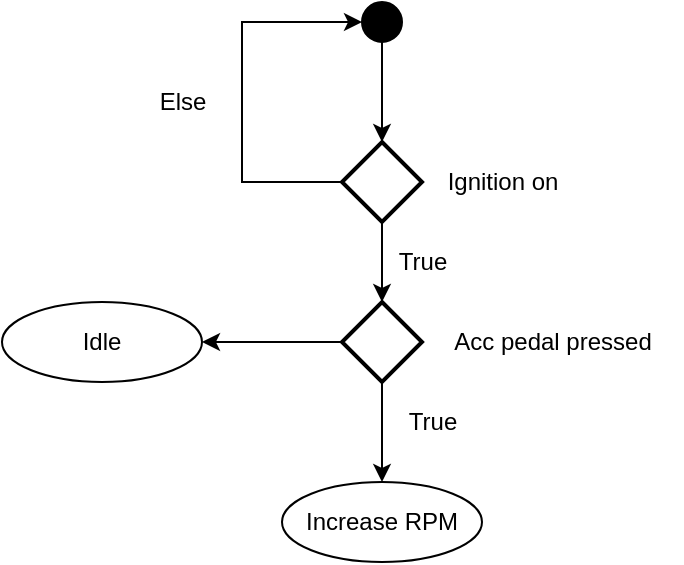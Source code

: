 <mxfile version="13.8.7" type="github"><diagram id="so9qT2lpcn4Kcm1Z1aD3" name="Page-1"><mxGraphModel dx="1201" dy="691" grid="1" gridSize="10" guides="1" tooltips="1" connect="1" arrows="1" fold="1" page="1" pageScale="1" pageWidth="850" pageHeight="1100" math="0" shadow="0"><root><mxCell id="0"/><mxCell id="1" parent="0"/><mxCell id="LHSH7uqbhAhXG_fcPQBl-17" style="edgeStyle=orthogonalEdgeStyle;rounded=0;orthogonalLoop=1;jettySize=auto;html=1;exitX=0.5;exitY=1;exitDx=0;exitDy=0;exitPerimeter=0;strokeWidth=1;" parent="1" source="LHSH7uqbhAhXG_fcPQBl-3" edge="1"><mxGeometry relative="1" as="geometry"><mxPoint x="380" y="160" as="targetPoint"/></mxGeometry></mxCell><mxCell id="LHSH7uqbhAhXG_fcPQBl-19" style="edgeStyle=orthogonalEdgeStyle;rounded=0;orthogonalLoop=1;jettySize=auto;html=1;exitX=0;exitY=0.5;exitDx=0;exitDy=0;exitPerimeter=0;strokeWidth=1;entryX=0;entryY=0.5;entryDx=0;entryDy=0;entryPerimeter=0;" parent="1" source="LHSH7uqbhAhXG_fcPQBl-3" target="LHSH7uqbhAhXG_fcPQBl-4" edge="1"><mxGeometry relative="1" as="geometry"><mxPoint x="290" y="100" as="targetPoint"/><Array as="points"><mxPoint x="310" y="100"/><mxPoint x="310" y="20"/></Array></mxGeometry></mxCell><mxCell id="LHSH7uqbhAhXG_fcPQBl-3" value="" style="strokeWidth=2;html=1;shape=mxgraph.flowchart.decision;whiteSpace=wrap;" parent="1" vertex="1"><mxGeometry x="360" y="80" width="40" height="40" as="geometry"/></mxCell><mxCell id="LHSH7uqbhAhXG_fcPQBl-12" style="edgeStyle=orthogonalEdgeStyle;rounded=0;orthogonalLoop=1;jettySize=auto;html=1;exitX=0.5;exitY=1;exitDx=0;exitDy=0;exitPerimeter=0;strokeWidth=1;" parent="1" source="LHSH7uqbhAhXG_fcPQBl-4" target="LHSH7uqbhAhXG_fcPQBl-3" edge="1"><mxGeometry relative="1" as="geometry"/></mxCell><mxCell id="LHSH7uqbhAhXG_fcPQBl-4" value="" style="verticalLabelPosition=bottom;verticalAlign=top;html=1;shape=mxgraph.flowchart.on-page_reference;fillColor=#000000;" parent="1" vertex="1"><mxGeometry x="370" y="10" width="20" height="20" as="geometry"/></mxCell><mxCell id="LHSH7uqbhAhXG_fcPQBl-18" value="Acc pedal pressed" style="text;html=1;align=center;verticalAlign=middle;resizable=0;points=[];autosize=1;" parent="1" vertex="1"><mxGeometry x="400" y="170" width="130" height="20" as="geometry"/></mxCell><mxCell id="LHSH7uqbhAhXG_fcPQBl-20" value="Else" style="text;html=1;align=center;verticalAlign=middle;resizable=0;points=[];autosize=1;" parent="1" vertex="1"><mxGeometry x="260" y="50" width="40" height="20" as="geometry"/></mxCell><mxCell id="LHSH7uqbhAhXG_fcPQBl-22" style="edgeStyle=orthogonalEdgeStyle;rounded=0;orthogonalLoop=1;jettySize=auto;html=1;exitX=0.5;exitY=1;exitDx=0;exitDy=0;exitPerimeter=0;strokeWidth=1;" parent="1" source="LHSH7uqbhAhXG_fcPQBl-21" edge="1"><mxGeometry relative="1" as="geometry"><mxPoint x="380" y="250" as="targetPoint"/></mxGeometry></mxCell><mxCell id="LHSH7uqbhAhXG_fcPQBl-38" style="edgeStyle=orthogonalEdgeStyle;rounded=0;orthogonalLoop=1;jettySize=auto;html=1;exitX=0;exitY=0.5;exitDx=0;exitDy=0;exitPerimeter=0;strokeWidth=1;" parent="1" source="LHSH7uqbhAhXG_fcPQBl-21" edge="1"><mxGeometry relative="1" as="geometry"><mxPoint x="290" y="180" as="targetPoint"/></mxGeometry></mxCell><mxCell id="LHSH7uqbhAhXG_fcPQBl-21" value="" style="strokeWidth=2;html=1;shape=mxgraph.flowchart.decision;whiteSpace=wrap;" parent="1" vertex="1"><mxGeometry x="360" y="160" width="40" height="40" as="geometry"/></mxCell><mxCell id="LHSH7uqbhAhXG_fcPQBl-24" value="Ignition on" style="text;html=1;align=center;verticalAlign=middle;resizable=0;points=[];autosize=1;" parent="1" vertex="1"><mxGeometry x="400" y="90" width="80" height="20" as="geometry"/></mxCell><mxCell id="LHSH7uqbhAhXG_fcPQBl-25" value="True" style="text;html=1;align=center;verticalAlign=middle;resizable=0;points=[];autosize=1;" parent="1" vertex="1"><mxGeometry x="380" y="130" width="40" height="20" as="geometry"/></mxCell><mxCell id="LHSH7uqbhAhXG_fcPQBl-26" value="True" style="text;html=1;align=center;verticalAlign=middle;resizable=0;points=[];autosize=1;" parent="1" vertex="1"><mxGeometry x="385" y="210" width="40" height="20" as="geometry"/></mxCell><mxCell id="LHSH7uqbhAhXG_fcPQBl-35" value="Increase RPM" style="ellipse;whiteSpace=wrap;html=1;align=center;" parent="1" vertex="1"><mxGeometry x="330" y="250" width="100" height="40" as="geometry"/></mxCell><mxCell id="LHSH7uqbhAhXG_fcPQBl-39" value="Idle" style="ellipse;whiteSpace=wrap;html=1;align=center;" parent="1" vertex="1"><mxGeometry x="190" y="160" width="100" height="40" as="geometry"/></mxCell></root></mxGraphModel></diagram></mxfile>